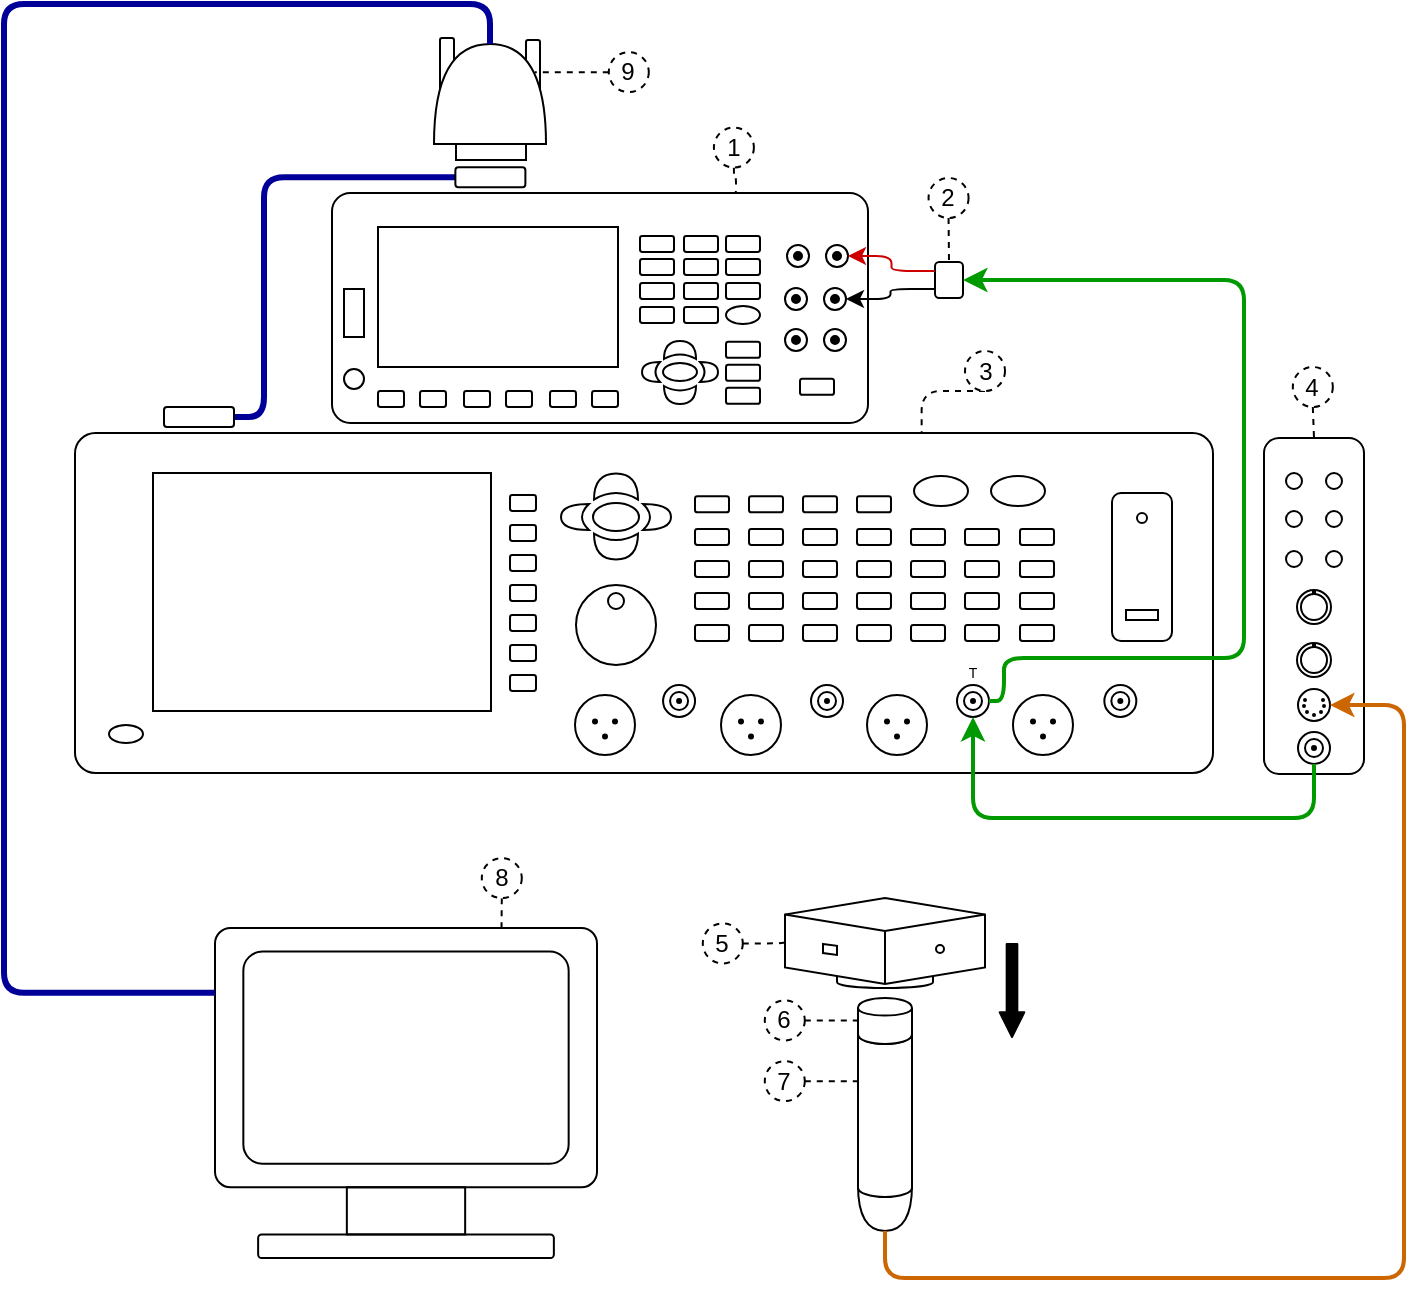 <mxfile version="20.2.4" type="google"><diagram id="WhtvZjYykhCiWWLQNkoY" name="Page-1"><mxGraphModel grid="1" page="1" gridSize="10" guides="1" tooltips="1" connect="1" arrows="1" fold="1" pageScale="1" pageWidth="827" pageHeight="1169" math="0" shadow="0"><root><mxCell id="0"/><mxCell id="1" parent="0"/><mxCell id="psd-u2MdgYAFOh1Lb4Q4-155" value="" style="group" vertex="1" connectable="0" parent="1"><mxGeometry x="1050.0" y="230" width="50" height="169" as="geometry"/></mxCell><mxCell id="psd-u2MdgYAFOh1Lb4Q4-123" value="" style="rounded=1;whiteSpace=wrap;html=1;fillColor=#ffffff;" vertex="1" parent="psd-u2MdgYAFOh1Lb4Q4-155"><mxGeometry width="50" height="168" as="geometry"/></mxCell><mxCell id="psd-u2MdgYAFOh1Lb4Q4-130" value="" style="group" vertex="1" connectable="0" parent="psd-u2MdgYAFOh1Lb4Q4-155"><mxGeometry x="11" y="17.5" width="28" height="47" as="geometry"/></mxCell><mxCell id="psd-u2MdgYAFOh1Lb4Q4-124" value="" style="ellipse;whiteSpace=wrap;html=1;aspect=fixed;fillColor=#ffffff;flipV=0;flipH=1;" vertex="1" parent="psd-u2MdgYAFOh1Lb4Q4-130"><mxGeometry width="8" height="8" as="geometry"/></mxCell><mxCell id="psd-u2MdgYAFOh1Lb4Q4-125" value="" style="ellipse;whiteSpace=wrap;html=1;aspect=fixed;fillColor=#ffffff;" vertex="1" parent="psd-u2MdgYAFOh1Lb4Q4-130"><mxGeometry x="20" width="8" height="8" as="geometry"/></mxCell><mxCell id="psd-u2MdgYAFOh1Lb4Q4-126" value="" style="ellipse;whiteSpace=wrap;html=1;aspect=fixed;fillColor=#ffffff;flipV=0;flipH=1;" vertex="1" parent="psd-u2MdgYAFOh1Lb4Q4-130"><mxGeometry y="19" width="8" height="8" as="geometry"/></mxCell><mxCell id="psd-u2MdgYAFOh1Lb4Q4-127" value="" style="ellipse;whiteSpace=wrap;html=1;aspect=fixed;fillColor=#ffffff;" vertex="1" parent="psd-u2MdgYAFOh1Lb4Q4-130"><mxGeometry x="20" y="19" width="8" height="8" as="geometry"/></mxCell><mxCell id="psd-u2MdgYAFOh1Lb4Q4-128" value="" style="ellipse;whiteSpace=wrap;html=1;aspect=fixed;fillColor=#ffffff;flipV=0;flipH=1;" vertex="1" parent="psd-u2MdgYAFOh1Lb4Q4-130"><mxGeometry y="39" width="8" height="8" as="geometry"/></mxCell><mxCell id="psd-u2MdgYAFOh1Lb4Q4-129" value="" style="ellipse;whiteSpace=wrap;html=1;aspect=fixed;fillColor=#ffffff;" vertex="1" parent="psd-u2MdgYAFOh1Lb4Q4-130"><mxGeometry x="20" y="39" width="8" height="8" as="geometry"/></mxCell><mxCell id="psd-u2MdgYAFOh1Lb4Q4-134" value="" style="group" vertex="1" connectable="0" parent="psd-u2MdgYAFOh1Lb4Q4-155"><mxGeometry x="16.5" y="76.0" width="17" height="17" as="geometry"/></mxCell><mxCell id="psd-u2MdgYAFOh1Lb4Q4-131" value="" style="ellipse;whiteSpace=wrap;html=1;aspect=fixed;fillColor=#ffffff;" vertex="1" parent="psd-u2MdgYAFOh1Lb4Q4-134"><mxGeometry width="17" height="17" as="geometry"/></mxCell><mxCell id="psd-u2MdgYAFOh1Lb4Q4-132" value="" style="ellipse;whiteSpace=wrap;html=1;aspect=fixed;fillColor=#ffffff;" vertex="1" parent="psd-u2MdgYAFOh1Lb4Q4-134"><mxGeometry x="2" y="2.0" width="13" height="13" as="geometry"/></mxCell><mxCell id="psd-u2MdgYAFOh1Lb4Q4-133" style="edgeStyle=orthogonalEdgeStyle;rounded=1;jumpStyle=none;orthogonalLoop=1;jettySize=auto;html=1;exitX=0.5;exitY=0;exitDx=0;exitDy=0;entryX=0.5;entryY=0;entryDx=0;entryDy=0;strokeWidth=2;endArrow=none;endFill=0;" edge="1" parent="psd-u2MdgYAFOh1Lb4Q4-134" source="psd-u2MdgYAFOh1Lb4Q4-132" target="psd-u2MdgYAFOh1Lb4Q4-131"><mxGeometry relative="1" as="geometry"/></mxCell><mxCell id="psd-u2MdgYAFOh1Lb4Q4-135" value="" style="group" vertex="1" connectable="0" parent="psd-u2MdgYAFOh1Lb4Q4-155"><mxGeometry x="16.5" y="102.5" width="17" height="17" as="geometry"/></mxCell><mxCell id="psd-u2MdgYAFOh1Lb4Q4-136" value="" style="ellipse;whiteSpace=wrap;html=1;aspect=fixed;fillColor=#ffffff;" vertex="1" parent="psd-u2MdgYAFOh1Lb4Q4-135"><mxGeometry width="17" height="17" as="geometry"/></mxCell><mxCell id="psd-u2MdgYAFOh1Lb4Q4-137" value="" style="ellipse;whiteSpace=wrap;html=1;aspect=fixed;fillColor=#ffffff;" vertex="1" parent="psd-u2MdgYAFOh1Lb4Q4-135"><mxGeometry x="2" y="2.0" width="13" height="13" as="geometry"/></mxCell><mxCell id="psd-u2MdgYAFOh1Lb4Q4-138" style="edgeStyle=orthogonalEdgeStyle;rounded=1;jumpStyle=none;orthogonalLoop=1;jettySize=auto;html=1;exitX=0.5;exitY=0;exitDx=0;exitDy=0;entryX=0.5;entryY=0;entryDx=0;entryDy=0;strokeWidth=2;endArrow=none;endFill=0;" edge="1" parent="psd-u2MdgYAFOh1Lb4Q4-135" source="psd-u2MdgYAFOh1Lb4Q4-137" target="psd-u2MdgYAFOh1Lb4Q4-136"><mxGeometry relative="1" as="geometry"/></mxCell><mxCell id="psd-u2MdgYAFOh1Lb4Q4-139" value="" style="ellipse;whiteSpace=wrap;html=1;aspect=fixed;fillColor=#ffffff;" vertex="1" parent="psd-u2MdgYAFOh1Lb4Q4-155"><mxGeometry x="17.0" y="125.5" width="16" height="16" as="geometry"/></mxCell><mxCell id="psd-u2MdgYAFOh1Lb4Q4-140" value="" style="group" vertex="1" connectable="0" parent="psd-u2MdgYAFOh1Lb4Q4-155"><mxGeometry x="17.0" y="147" width="16" height="22" as="geometry"/></mxCell><mxCell id="psd-u2MdgYAFOh1Lb4Q4-141" value="" style="ellipse;whiteSpace=wrap;html=1;aspect=fixed;" vertex="1" parent="psd-u2MdgYAFOh1Lb4Q4-140"><mxGeometry width="16" height="16" as="geometry"/></mxCell><mxCell id="psd-u2MdgYAFOh1Lb4Q4-142" value="" style="ellipse;whiteSpace=wrap;html=1;aspect=fixed;" vertex="1" parent="psd-u2MdgYAFOh1Lb4Q4-140"><mxGeometry x="3.5" y="3.5" width="9" height="9" as="geometry"/></mxCell><mxCell id="psd-u2MdgYAFOh1Lb4Q4-143" value="" style="ellipse;whiteSpace=wrap;html=1;aspect=fixed;fillColor=#000000;" vertex="1" parent="psd-u2MdgYAFOh1Lb4Q4-140"><mxGeometry x="7" y="7" width="2" height="2" as="geometry"/></mxCell><mxCell id="psd-u2MdgYAFOh1Lb4Q4-151" value="" style="group" vertex="1" connectable="0" parent="psd-u2MdgYAFOh1Lb4Q4-155"><mxGeometry x="19.5" y="130.5" width="11" height="8.5" as="geometry"/></mxCell><mxCell id="psd-u2MdgYAFOh1Lb4Q4-144" value="" style="ellipse;whiteSpace=wrap;html=1;aspect=fixed;fillColor=#ffffff;" vertex="1" parent="psd-u2MdgYAFOh1Lb4Q4-151"><mxGeometry x="0.5" width="1" height="1" as="geometry"/></mxCell><mxCell id="psd-u2MdgYAFOh1Lb4Q4-145" value="" style="ellipse;whiteSpace=wrap;html=1;aspect=fixed;fillColor=#ffffff;" vertex="1" parent="psd-u2MdgYAFOh1Lb4Q4-151"><mxGeometry y="3" width="1" height="1" as="geometry"/></mxCell><mxCell id="psd-u2MdgYAFOh1Lb4Q4-146" value="" style="ellipse;whiteSpace=wrap;html=1;aspect=fixed;fillColor=#ffffff;" vertex="1" parent="psd-u2MdgYAFOh1Lb4Q4-151"><mxGeometry x="1.5" y="6" width="1" height="1" as="geometry"/></mxCell><mxCell id="psd-u2MdgYAFOh1Lb4Q4-147" value="" style="ellipse;whiteSpace=wrap;html=1;aspect=fixed;fillColor=#ffffff;" vertex="1" parent="psd-u2MdgYAFOh1Lb4Q4-151"><mxGeometry x="5" y="7.5" width="1" height="1" as="geometry"/></mxCell><mxCell id="psd-u2MdgYAFOh1Lb4Q4-148" value="" style="ellipse;whiteSpace=wrap;html=1;aspect=fixed;fillColor=#ffffff;" vertex="1" parent="psd-u2MdgYAFOh1Lb4Q4-151"><mxGeometry x="8.5" y="6" width="1" height="1" as="geometry"/></mxCell><mxCell id="psd-u2MdgYAFOh1Lb4Q4-149" value="" style="ellipse;whiteSpace=wrap;html=1;aspect=fixed;fillColor=#ffffff;" vertex="1" parent="psd-u2MdgYAFOh1Lb4Q4-151"><mxGeometry x="10" y="3" width="1" height="1" as="geometry"/></mxCell><mxCell id="psd-u2MdgYAFOh1Lb4Q4-150" value="" style="ellipse;whiteSpace=wrap;html=1;aspect=fixed;fillColor=#ffffff;" vertex="1" parent="psd-u2MdgYAFOh1Lb4Q4-151"><mxGeometry x="9.5" width="1" height="1" as="geometry"/></mxCell><mxCell id="psd-u2MdgYAFOh1Lb4Q4-152" value="" style="shape=or;whiteSpace=wrap;html=1;fillColor=#ffffff;rotation=90;" vertex="1" parent="1"><mxGeometry x="849.0" y="601.5" width="23" height="27" as="geometry"/></mxCell><mxCell id="psd-u2MdgYAFOh1Lb4Q4-118" value="" style="strokeWidth=1;html=1;shape=mxgraph.flowchart.direct_data;whiteSpace=wrap;fillColor=#ffffff;direction=north;" vertex="1" parent="1"><mxGeometry x="847.0" y="523.5" width="27" height="51" as="geometry"/></mxCell><mxCell id="aaiBccmj93X5-kk4pcG4-139" value="" style="group" vertex="1" connectable="0" parent="1"><mxGeometry x="525.5" y="475" width="191" height="165" as="geometry"/></mxCell><mxCell id="aaiBccmj93X5-kk4pcG4-135" value="" style="rounded=1;whiteSpace=wrap;html=1;fillColor=none;arcSize=6;" vertex="1" parent="aaiBccmj93X5-kk4pcG4-139"><mxGeometry width="191" height="129.643" as="geometry"/></mxCell><mxCell id="aaiBccmj93X5-kk4pcG4-136" value="" style="rounded=0;whiteSpace=wrap;html=1;fillColor=none;" vertex="1" parent="aaiBccmj93X5-kk4pcG4-139"><mxGeometry x="65.926" y="129.643" width="59.148" height="23.571" as="geometry"/></mxCell><mxCell id="aaiBccmj93X5-kk4pcG4-137" value="" style="rounded=1;whiteSpace=wrap;html=1;fillColor=none;arcSize=9;" vertex="1" parent="aaiBccmj93X5-kk4pcG4-139"><mxGeometry x="14.171" y="11.786" width="162.658" height="106.071" as="geometry"/></mxCell><mxCell id="aaiBccmj93X5-kk4pcG4-138" value="" style="rounded=1;whiteSpace=wrap;html=1;fillColor=none;" vertex="1" parent="aaiBccmj93X5-kk4pcG4-139"><mxGeometry x="21.565" y="153.214" width="147.871" height="11.786" as="geometry"/></mxCell><mxCell id="aaiBccmj93X5-kk4pcG4-173" value="" style="group;direction=east;rotation=180;" vertex="1" connectable="0" parent="1"><mxGeometry x="638" y="30" width="50" height="61" as="geometry"/></mxCell><mxCell id="aaiBccmj93X5-kk4pcG4-129" value="" style="group;rotation=180;" vertex="1" connectable="0" parent="aaiBccmj93X5-kk4pcG4-173"><mxGeometry width="50" height="61" as="geometry"/></mxCell><mxCell id="aaiBccmj93X5-kk4pcG4-128" value="" style="rounded=1;whiteSpace=wrap;html=1;fillColor=#FFFFFF;rotation=180;" vertex="1" parent="aaiBccmj93X5-kk4pcG4-129"><mxGeometry width="7" height="27" as="geometry"/></mxCell><mxCell id="aaiBccmj93X5-kk4pcG4-127" value="" style="rounded=1;whiteSpace=wrap;html=1;fillColor=#FFFFFF;rotation=180;" vertex="1" parent="aaiBccmj93X5-kk4pcG4-129"><mxGeometry x="43" y="1" width="7" height="27" as="geometry"/></mxCell><mxCell id="aaiBccmj93X5-kk4pcG4-125" value="" style="shape=or;whiteSpace=wrap;html=1;fillColor=#FFFFFF;rotation=270;" vertex="1" parent="aaiBccmj93X5-kk4pcG4-129"><mxGeometry width="50" height="56" as="geometry"/></mxCell><mxCell id="aaiBccmj93X5-kk4pcG4-126" value="" style="rounded=0;whiteSpace=wrap;html=1;fillColor=#FFFFFF;rotation=180;" vertex="1" parent="aaiBccmj93X5-kk4pcG4-129"><mxGeometry x="8" y="53" width="35" height="8" as="geometry"/></mxCell><mxCell id="aaiBccmj93X5-kk4pcG4-175" style="edgeStyle=orthogonalEdgeStyle;orthogonalLoop=1;jettySize=auto;html=1;exitX=0;exitY=0.25;exitDx=0;exitDy=0;entryX=1;entryY=0.5;entryDx=0;entryDy=0;entryPerimeter=0;endArrow=none;endFill=0;rounded=1;strokeWidth=3;strokeColor=#000099;" edge="1" parent="1" source="aaiBccmj93X5-kk4pcG4-135" target="aaiBccmj93X5-kk4pcG4-125"><mxGeometry relative="1" as="geometry"><Array as="points"><mxPoint x="420" y="507"/><mxPoint x="420" y="13"/><mxPoint x="663" y="13"/></Array></mxGeometry></mxCell><mxCell id="aaiBccmj93X5-kk4pcG4-193" style="edgeStyle=orthogonalEdgeStyle;rounded=1;orthogonalLoop=1;jettySize=auto;html=1;exitX=0.5;exitY=1;exitDx=0;exitDy=0;entryX=0.744;entryY=0.009;entryDx=0;entryDy=0;entryPerimeter=0;startArrow=none;startFill=0;endArrow=none;endFill=0;strokeWidth=1;dashed=1;" edge="1" parent="1" source="aaiBccmj93X5-kk4pcG4-192" target="psd-u2MdgYAFOh1Lb4Q4-2"><mxGeometry relative="1" as="geometry"><mxPoint x="991" y="197" as="targetPoint"/></mxGeometry></mxCell><mxCell id="aaiBccmj93X5-kk4pcG4-192" value="3" style="ellipse;whiteSpace=wrap;html=1;strokeWidth=1;fillColor=#ffffff;dashed=1;aspect=fixed;fontFamily=Helvetica;" vertex="1" parent="1"><mxGeometry x="900.5" y="186.5" width="20" height="20" as="geometry"/></mxCell><mxCell id="aaiBccmj93X5-kk4pcG4-195" style="edgeStyle=orthogonalEdgeStyle;rounded=1;orthogonalLoop=1;jettySize=auto;html=1;exitX=0.5;exitY=1;exitDx=0;exitDy=0;entryX=0.5;entryY=0;entryDx=0;entryDy=0;dashed=1;startArrow=none;startFill=0;endArrow=none;endFill=0;strokeWidth=1;" edge="1" parent="1" source="aaiBccmj93X5-kk4pcG4-194" target="psd-u2MdgYAFOh1Lb4Q4-123"><mxGeometry relative="1" as="geometry"><mxPoint x="1101.914" y="202.5" as="targetPoint"/></mxGeometry></mxCell><mxCell id="aaiBccmj93X5-kk4pcG4-194" value="4" style="ellipse;whiteSpace=wrap;html=1;strokeWidth=1;fillColor=#ffffff;dashed=1;aspect=fixed;" vertex="1" parent="1"><mxGeometry x="1064.414" y="194.5" width="20" height="20" as="geometry"/></mxCell><mxCell id="aaiBccmj93X5-kk4pcG4-210" style="edgeStyle=orthogonalEdgeStyle;rounded=1;orthogonalLoop=1;jettySize=auto;html=1;exitX=0.5;exitY=1;exitDx=0;exitDy=0;entryX=0.75;entryY=0;entryDx=0;entryDy=0;dashed=1;startArrow=none;startFill=0;endArrow=none;endFill=0;strokeWidth=1;fontFamily=Helvetica;" edge="1" parent="1" source="aaiBccmj93X5-kk4pcG4-209" target="aaiBccmj93X5-kk4pcG4-135"><mxGeometry relative="1" as="geometry"/></mxCell><mxCell id="aaiBccmj93X5-kk4pcG4-209" value="8" style="ellipse;whiteSpace=wrap;html=1;strokeWidth=1;fillColor=#ffffff;dashed=1;aspect=fixed;fontFamily=Helvetica;" vertex="1" parent="1"><mxGeometry x="658.9" y="440.07" width="20" height="20" as="geometry"/></mxCell><mxCell id="aaiBccmj93X5-kk4pcG4-212" style="edgeStyle=orthogonalEdgeStyle;rounded=1;orthogonalLoop=1;jettySize=auto;html=1;exitX=0;exitY=0.5;exitDx=0;exitDy=0;entryX=0.7;entryY=0.9;entryDx=0;entryDy=0;entryPerimeter=0;dashed=1;startArrow=none;startFill=0;endArrow=none;endFill=0;strokeWidth=1;fontFamily=Helvetica;" edge="1" parent="1" source="aaiBccmj93X5-kk4pcG4-211" target="aaiBccmj93X5-kk4pcG4-125"><mxGeometry relative="1" as="geometry"/></mxCell><mxCell id="aaiBccmj93X5-kk4pcG4-211" value="9" style="ellipse;whiteSpace=wrap;html=1;strokeWidth=1;fillColor=#ffffff;dashed=1;aspect=fixed;fontFamily=Helvetica;" vertex="1" parent="1"><mxGeometry x="722.4" y="37.07" width="20" height="20" as="geometry"/></mxCell><mxCell id="sr1NoPUjwQxSZaN66r6l-90" style="edgeStyle=orthogonalEdgeStyle;rounded=1;jumpStyle=none;orthogonalLoop=1;jettySize=auto;html=1;exitX=1;exitY=0.5;exitDx=0;exitDy=0;entryX=0;entryY=0.5;entryDx=0;entryDy=0;strokeWidth=3;endArrow=none;endFill=0;strokeColor=#000099;" edge="1" parent="1" source="sr1NoPUjwQxSZaN66r6l-88" target="sr1NoPUjwQxSZaN66r6l-89"><mxGeometry relative="1" as="geometry"><mxPoint x="260" y="221.944" as="targetPoint"/><Array as="points"><mxPoint x="550" y="220"/><mxPoint x="550" y="100"/></Array></mxGeometry></mxCell><mxCell id="sr1NoPUjwQxSZaN66r6l-88" value="" style="rounded=1;whiteSpace=wrap;html=1;" vertex="1" parent="1"><mxGeometry x="500" y="214.5" width="35" height="10" as="geometry"/></mxCell><mxCell id="sr1NoPUjwQxSZaN66r6l-89" value="" style="rounded=1;whiteSpace=wrap;html=1;" vertex="1" parent="1"><mxGeometry x="645.69" y="94.643" width="35" height="10" as="geometry"/></mxCell><mxCell id="sr1NoPUjwQxSZaN66r6l-91" value="" style="group" vertex="1" connectable="0" parent="1"><mxGeometry x="584" y="107.5" width="268" height="115" as="geometry"/></mxCell><mxCell id="sr1NoPUjwQxSZaN66r6l-2" value="" style="rounded=1;whiteSpace=wrap;html=1;fillColor=#FFFFFF;arcSize=8;" vertex="1" parent="sr1NoPUjwQxSZaN66r6l-91"><mxGeometry width="268" height="115" as="geometry"/></mxCell><mxCell id="sr1NoPUjwQxSZaN66r6l-3" value="" style="rounded=0;whiteSpace=wrap;html=1;" vertex="1" parent="sr1NoPUjwQxSZaN66r6l-91"><mxGeometry x="23" y="17" width="120" height="70" as="geometry"/></mxCell><mxCell id="sr1NoPUjwQxSZaN66r6l-5" value="" style="rounded=1;whiteSpace=wrap;html=1;" vertex="1" parent="sr1NoPUjwQxSZaN66r6l-91"><mxGeometry x="154" y="21.5" width="17" height="8" as="geometry"/></mxCell><mxCell id="sr1NoPUjwQxSZaN66r6l-6" value="" style="rounded=1;whiteSpace=wrap;html=1;" vertex="1" parent="sr1NoPUjwQxSZaN66r6l-91"><mxGeometry x="176" y="21.5" width="17" height="8" as="geometry"/></mxCell><mxCell id="sr1NoPUjwQxSZaN66r6l-7" value="" style="rounded=1;whiteSpace=wrap;html=1;" vertex="1" parent="sr1NoPUjwQxSZaN66r6l-91"><mxGeometry x="23" y="99" width="13" height="8" as="geometry"/></mxCell><mxCell id="sr1NoPUjwQxSZaN66r6l-8" value="" style="rounded=1;whiteSpace=wrap;html=1;" vertex="1" parent="sr1NoPUjwQxSZaN66r6l-91"><mxGeometry x="44" y="99" width="13" height="8" as="geometry"/></mxCell><mxCell id="sr1NoPUjwQxSZaN66r6l-9" value="" style="rounded=1;whiteSpace=wrap;html=1;" vertex="1" parent="sr1NoPUjwQxSZaN66r6l-91"><mxGeometry x="66" y="99" width="13" height="8" as="geometry"/></mxCell><mxCell id="sr1NoPUjwQxSZaN66r6l-10" value="" style="rounded=1;whiteSpace=wrap;html=1;" vertex="1" parent="sr1NoPUjwQxSZaN66r6l-91"><mxGeometry x="87" y="99" width="13" height="8" as="geometry"/></mxCell><mxCell id="sr1NoPUjwQxSZaN66r6l-11" value="" style="rounded=1;whiteSpace=wrap;html=1;" vertex="1" parent="sr1NoPUjwQxSZaN66r6l-91"><mxGeometry x="109" y="99" width="13" height="8" as="geometry"/></mxCell><mxCell id="sr1NoPUjwQxSZaN66r6l-12" value="" style="rounded=1;whiteSpace=wrap;html=1;" vertex="1" parent="sr1NoPUjwQxSZaN66r6l-91"><mxGeometry x="130" y="99" width="13" height="8" as="geometry"/></mxCell><mxCell id="sr1NoPUjwQxSZaN66r6l-13" value="" style="rounded=0;whiteSpace=wrap;html=1;" vertex="1" parent="sr1NoPUjwQxSZaN66r6l-91"><mxGeometry x="6" y="48" width="10" height="24" as="geometry"/></mxCell><mxCell id="sr1NoPUjwQxSZaN66r6l-14" value="" style="ellipse;whiteSpace=wrap;html=1;aspect=fixed;" vertex="1" parent="sr1NoPUjwQxSZaN66r6l-91"><mxGeometry x="6" y="88" width="10" height="10" as="geometry"/></mxCell><mxCell id="sr1NoPUjwQxSZaN66r6l-15" value="" style="rounded=1;whiteSpace=wrap;html=1;" vertex="1" parent="sr1NoPUjwQxSZaN66r6l-91"><mxGeometry x="154" y="33.0" width="17" height="8" as="geometry"/></mxCell><mxCell id="sr1NoPUjwQxSZaN66r6l-16" value="" style="rounded=1;whiteSpace=wrap;html=1;" vertex="1" parent="sr1NoPUjwQxSZaN66r6l-91"><mxGeometry x="176" y="33.0" width="17" height="8" as="geometry"/></mxCell><mxCell id="sr1NoPUjwQxSZaN66r6l-17" value="" style="rounded=1;whiteSpace=wrap;html=1;" vertex="1" parent="sr1NoPUjwQxSZaN66r6l-91"><mxGeometry x="197.0" y="33.0" width="17" height="8" as="geometry"/></mxCell><mxCell id="sr1NoPUjwQxSZaN66r6l-18" value="" style="ellipse;whiteSpace=wrap;html=1;" vertex="1" parent="sr1NoPUjwQxSZaN66r6l-91"><mxGeometry x="197.0" y="56.5" width="17" height="9" as="geometry"/></mxCell><mxCell id="sr1NoPUjwQxSZaN66r6l-19" value="" style="rounded=1;whiteSpace=wrap;html=1;" vertex="1" parent="sr1NoPUjwQxSZaN66r6l-91"><mxGeometry x="197.0" y="21.5" width="17" height="8" as="geometry"/></mxCell><mxCell id="sr1NoPUjwQxSZaN66r6l-46" value="" style="rounded=1;whiteSpace=wrap;html=1;flipV=0;" vertex="1" parent="sr1NoPUjwQxSZaN66r6l-91"><mxGeometry x="197.0" y="74.4" width="17" height="8" as="geometry"/></mxCell><mxCell id="sr1NoPUjwQxSZaN66r6l-47" value="" style="rounded=1;whiteSpace=wrap;html=1;flipV=0;" vertex="1" parent="sr1NoPUjwQxSZaN66r6l-91"><mxGeometry x="197.0" y="85.9" width="17" height="8" as="geometry"/></mxCell><mxCell id="sr1NoPUjwQxSZaN66r6l-50" value="" style="rounded=1;whiteSpace=wrap;html=1;" vertex="1" parent="sr1NoPUjwQxSZaN66r6l-91"><mxGeometry x="154" y="45.0" width="17" height="8" as="geometry"/></mxCell><mxCell id="sr1NoPUjwQxSZaN66r6l-51" value="" style="rounded=1;whiteSpace=wrap;html=1;" vertex="1" parent="sr1NoPUjwQxSZaN66r6l-91"><mxGeometry x="176" y="45.0" width="17" height="8" as="geometry"/></mxCell><mxCell id="sr1NoPUjwQxSZaN66r6l-52" value="" style="rounded=1;whiteSpace=wrap;html=1;" vertex="1" parent="sr1NoPUjwQxSZaN66r6l-91"><mxGeometry x="197.0" y="45" width="17" height="8" as="geometry"/></mxCell><mxCell id="sr1NoPUjwQxSZaN66r6l-53" value="" style="rounded=1;whiteSpace=wrap;html=1;" vertex="1" parent="sr1NoPUjwQxSZaN66r6l-91"><mxGeometry x="154" y="57" width="17" height="8" as="geometry"/></mxCell><mxCell id="sr1NoPUjwQxSZaN66r6l-54" value="" style="rounded=1;whiteSpace=wrap;html=1;" vertex="1" parent="sr1NoPUjwQxSZaN66r6l-91"><mxGeometry x="176" y="57" width="17" height="8" as="geometry"/></mxCell><mxCell id="sr1NoPUjwQxSZaN66r6l-58" value="" style="group" vertex="1" connectable="0" parent="sr1NoPUjwQxSZaN66r6l-91"><mxGeometry x="227.5" y="26.0" width="11" height="11" as="geometry"/></mxCell><mxCell id="sr1NoPUjwQxSZaN66r6l-43" value="" style="ellipse;whiteSpace=wrap;html=1;aspect=fixed;" vertex="1" parent="sr1NoPUjwQxSZaN66r6l-58"><mxGeometry width="11" height="11" as="geometry"/></mxCell><mxCell id="sr1NoPUjwQxSZaN66r6l-44" value="" style="ellipse;whiteSpace=wrap;html=1;aspect=fixed;fillColor=#000000;" vertex="1" parent="sr1NoPUjwQxSZaN66r6l-58"><mxGeometry x="3.5" y="3.5" width="4" height="4" as="geometry"/></mxCell><mxCell id="sr1NoPUjwQxSZaN66r6l-59" value="" style="group" vertex="1" connectable="0" parent="sr1NoPUjwQxSZaN66r6l-91"><mxGeometry x="247" y="26.0" width="11" height="11" as="geometry"/></mxCell><mxCell id="sr1NoPUjwQxSZaN66r6l-60" value="" style="ellipse;whiteSpace=wrap;html=1;aspect=fixed;" vertex="1" parent="sr1NoPUjwQxSZaN66r6l-59"><mxGeometry width="11" height="11" as="geometry"/></mxCell><mxCell id="sr1NoPUjwQxSZaN66r6l-61" value="" style="ellipse;whiteSpace=wrap;html=1;aspect=fixed;fillColor=#000000;" vertex="1" parent="sr1NoPUjwQxSZaN66r6l-59"><mxGeometry x="3.5" y="3.5" width="4" height="4" as="geometry"/></mxCell><mxCell id="sr1NoPUjwQxSZaN66r6l-62" value="" style="group" vertex="1" connectable="0" parent="sr1NoPUjwQxSZaN66r6l-91"><mxGeometry x="226.5" y="47.5" width="11" height="11" as="geometry"/></mxCell><mxCell id="sr1NoPUjwQxSZaN66r6l-63" value="" style="ellipse;whiteSpace=wrap;html=1;aspect=fixed;" vertex="1" parent="sr1NoPUjwQxSZaN66r6l-62"><mxGeometry width="11" height="11" as="geometry"/></mxCell><mxCell id="sr1NoPUjwQxSZaN66r6l-64" value="" style="ellipse;whiteSpace=wrap;html=1;aspect=fixed;fillColor=#000000;" vertex="1" parent="sr1NoPUjwQxSZaN66r6l-62"><mxGeometry x="3.5" y="3.5" width="4" height="4" as="geometry"/></mxCell><mxCell id="sr1NoPUjwQxSZaN66r6l-65" value="" style="group" vertex="1" connectable="0" parent="sr1NoPUjwQxSZaN66r6l-91"><mxGeometry x="246" y="47.5" width="11" height="11" as="geometry"/></mxCell><mxCell id="sr1NoPUjwQxSZaN66r6l-66" value="" style="ellipse;whiteSpace=wrap;html=1;aspect=fixed;" vertex="1" parent="sr1NoPUjwQxSZaN66r6l-65"><mxGeometry width="11" height="11" as="geometry"/></mxCell><mxCell id="sr1NoPUjwQxSZaN66r6l-67" value="" style="ellipse;whiteSpace=wrap;html=1;aspect=fixed;fillColor=#000000;" vertex="1" parent="sr1NoPUjwQxSZaN66r6l-65"><mxGeometry x="3.5" y="3.5" width="4" height="4" as="geometry"/></mxCell><mxCell id="sr1NoPUjwQxSZaN66r6l-68" value="" style="rounded=1;whiteSpace=wrap;html=1;flipV=0;" vertex="1" parent="sr1NoPUjwQxSZaN66r6l-91"><mxGeometry x="197.0" y="97.4" width="17" height="8" as="geometry"/></mxCell><mxCell id="sr1NoPUjwQxSZaN66r6l-69" value="" style="group" vertex="1" connectable="0" parent="sr1NoPUjwQxSZaN66r6l-91"><mxGeometry x="226.5" y="68.0" width="11" height="11" as="geometry"/></mxCell><mxCell id="sr1NoPUjwQxSZaN66r6l-70" value="" style="ellipse;whiteSpace=wrap;html=1;aspect=fixed;" vertex="1" parent="sr1NoPUjwQxSZaN66r6l-69"><mxGeometry width="11" height="11" as="geometry"/></mxCell><mxCell id="sr1NoPUjwQxSZaN66r6l-71" value="" style="ellipse;whiteSpace=wrap;html=1;aspect=fixed;fillColor=#000000;" vertex="1" parent="sr1NoPUjwQxSZaN66r6l-69"><mxGeometry x="3.5" y="3.5" width="4" height="4" as="geometry"/></mxCell><mxCell id="sr1NoPUjwQxSZaN66r6l-72" value="" style="group" vertex="1" connectable="0" parent="sr1NoPUjwQxSZaN66r6l-91"><mxGeometry x="246" y="68.0" width="11" height="11" as="geometry"/></mxCell><mxCell id="sr1NoPUjwQxSZaN66r6l-73" value="" style="ellipse;whiteSpace=wrap;html=1;aspect=fixed;" vertex="1" parent="sr1NoPUjwQxSZaN66r6l-72"><mxGeometry width="11" height="11" as="geometry"/></mxCell><mxCell id="sr1NoPUjwQxSZaN66r6l-74" value="" style="ellipse;whiteSpace=wrap;html=1;aspect=fixed;fillColor=#000000;" vertex="1" parent="sr1NoPUjwQxSZaN66r6l-72"><mxGeometry x="3.5" y="3.5" width="4" height="4" as="geometry"/></mxCell><mxCell id="sr1NoPUjwQxSZaN66r6l-76" value="" style="rounded=1;whiteSpace=wrap;html=1;" vertex="1" parent="sr1NoPUjwQxSZaN66r6l-91"><mxGeometry x="234" y="92.9" width="17" height="8" as="geometry"/></mxCell><mxCell id="sr1NoPUjwQxSZaN66r6l-77" value="" style="ellipse;whiteSpace=wrap;html=1;" vertex="1" parent="sr1NoPUjwQxSZaN66r6l-91"><mxGeometry x="165.5" y="85.0" width="17" height="9" as="geometry"/></mxCell><mxCell id="sr1NoPUjwQxSZaN66r6l-84" value="" style="shape=xor;whiteSpace=wrap;html=1;rotation=-90;" vertex="1" parent="sr1NoPUjwQxSZaN66r6l-91"><mxGeometry x="169.5" y="70.5" width="9" height="16" as="geometry"/></mxCell><mxCell id="sr1NoPUjwQxSZaN66r6l-85" value="" style="shape=xor;whiteSpace=wrap;html=1;rotation=0;" vertex="1" parent="sr1NoPUjwQxSZaN66r6l-91"><mxGeometry x="184" y="84.5" width="9" height="10" as="geometry"/></mxCell><mxCell id="sr1NoPUjwQxSZaN66r6l-86" value="" style="shape=xor;whiteSpace=wrap;html=1;rotation=0;flipV=1;flipH=1;" vertex="1" parent="sr1NoPUjwQxSZaN66r6l-91"><mxGeometry x="155" y="84.5" width="9" height="10" as="geometry"/></mxCell><mxCell id="sr1NoPUjwQxSZaN66r6l-87" value="" style="shape=xor;whiteSpace=wrap;html=1;rotation=-90;flipV=1;flipH=1;" vertex="1" parent="sr1NoPUjwQxSZaN66r6l-91"><mxGeometry x="169.5" y="93.0" width="9" height="16" as="geometry"/></mxCell><mxCell id="tgnNEOalixTwvCLPE2nj-32" style="edgeStyle=orthogonalEdgeStyle;rounded=1;orthogonalLoop=1;jettySize=auto;html=1;exitX=0.5;exitY=1;exitDx=0;exitDy=0;entryX=0.75;entryY=0;entryDx=0;entryDy=0;dashed=1;startArrow=none;startFill=0;endArrow=none;endFill=0;strokeWidth=1;fontFamily=Helvetica;" edge="1" parent="1" source="tgnNEOalixTwvCLPE2nj-33" target="sr1NoPUjwQxSZaN66r6l-2"><mxGeometry relative="1" as="geometry"><Array as="points"><mxPoint x="786" y="100"/></Array><mxPoint x="807.5" y="90" as="targetPoint"/></mxGeometry></mxCell><mxCell id="tgnNEOalixTwvCLPE2nj-33" value="1" style="ellipse;whiteSpace=wrap;html=1;strokeWidth=1;fillColor=#ffffff;dashed=1;aspect=fixed;fontFamily=Helvetica;" vertex="1" parent="1"><mxGeometry x="774.952" y="74.759" width="20" height="20" as="geometry"/></mxCell><mxCell id="psd-u2MdgYAFOh1Lb4Q4-1" value="" style="group;strokeWidth=5;strokeColor=none;" vertex="1" connectable="0" parent="1"><mxGeometry x="455.5" y="227.5" width="569" height="170" as="geometry"/></mxCell><mxCell id="psd-u2MdgYAFOh1Lb4Q4-2" value="" style="rounded=1;whiteSpace=wrap;html=1;fillColor=#FFFFFF;arcSize=6;" vertex="1" parent="psd-u2MdgYAFOh1Lb4Q4-1"><mxGeometry width="569" height="170" as="geometry"/></mxCell><mxCell id="psd-u2MdgYAFOh1Lb4Q4-3" value="" style="rounded=0;whiteSpace=wrap;html=1;" vertex="1" parent="psd-u2MdgYAFOh1Lb4Q4-1"><mxGeometry x="39" y="20" width="169" height="119" as="geometry"/></mxCell><mxCell id="psd-u2MdgYAFOh1Lb4Q4-4" value="" style="ellipse;whiteSpace=wrap;html=1;" vertex="1" parent="psd-u2MdgYAFOh1Lb4Q4-1"><mxGeometry x="17.0" y="146" width="17" height="9" as="geometry"/></mxCell><mxCell id="psd-u2MdgYAFOh1Lb4Q4-5" value="" style="rounded=1;whiteSpace=wrap;html=1;" vertex="1" parent="psd-u2MdgYAFOh1Lb4Q4-1"><mxGeometry x="217.5" y="31" width="13" height="8" as="geometry"/></mxCell><mxCell id="psd-u2MdgYAFOh1Lb4Q4-6" value="" style="rounded=1;whiteSpace=wrap;html=1;" vertex="1" parent="psd-u2MdgYAFOh1Lb4Q4-1"><mxGeometry x="217.5" y="46" width="13" height="8" as="geometry"/></mxCell><mxCell id="psd-u2MdgYAFOh1Lb4Q4-7" value="" style="rounded=1;whiteSpace=wrap;html=1;" vertex="1" parent="psd-u2MdgYAFOh1Lb4Q4-1"><mxGeometry x="217.5" y="61" width="13" height="8" as="geometry"/></mxCell><mxCell id="psd-u2MdgYAFOh1Lb4Q4-8" value="" style="rounded=1;whiteSpace=wrap;html=1;" vertex="1" parent="psd-u2MdgYAFOh1Lb4Q4-1"><mxGeometry x="217.5" y="76" width="13" height="8" as="geometry"/></mxCell><mxCell id="psd-u2MdgYAFOh1Lb4Q4-9" value="" style="rounded=1;whiteSpace=wrap;html=1;" vertex="1" parent="psd-u2MdgYAFOh1Lb4Q4-1"><mxGeometry x="217.5" y="91" width="13" height="8" as="geometry"/></mxCell><mxCell id="psd-u2MdgYAFOh1Lb4Q4-10" value="" style="rounded=1;whiteSpace=wrap;html=1;" vertex="1" parent="psd-u2MdgYAFOh1Lb4Q4-1"><mxGeometry x="217.5" y="106" width="13" height="8" as="geometry"/></mxCell><mxCell id="psd-u2MdgYAFOh1Lb4Q4-11" value="" style="rounded=1;whiteSpace=wrap;html=1;" vertex="1" parent="psd-u2MdgYAFOh1Lb4Q4-1"><mxGeometry x="217.5" y="121" width="13" height="8" as="geometry"/></mxCell><mxCell id="psd-u2MdgYAFOh1Lb4Q4-12" value="" style="group" vertex="1" connectable="0" parent="psd-u2MdgYAFOh1Lb4Q4-1"><mxGeometry x="250" y="131" width="30" height="30" as="geometry"/></mxCell><mxCell id="psd-u2MdgYAFOh1Lb4Q4-13" value="" style="ellipse;whiteSpace=wrap;html=1;aspect=fixed;" vertex="1" parent="psd-u2MdgYAFOh1Lb4Q4-12"><mxGeometry width="30" height="30" as="geometry"/></mxCell><mxCell id="psd-u2MdgYAFOh1Lb4Q4-14" value="" style="group" vertex="1" connectable="0" parent="psd-u2MdgYAFOh1Lb4Q4-12"><mxGeometry x="9" y="12.25" width="12" height="9.5" as="geometry"/></mxCell><mxCell id="psd-u2MdgYAFOh1Lb4Q4-15" value="" style="ellipse;whiteSpace=wrap;html=1;aspect=fixed;fillColor=#000000;" vertex="1" parent="psd-u2MdgYAFOh1Lb4Q4-14"><mxGeometry width="2" height="2" as="geometry"/></mxCell><mxCell id="psd-u2MdgYAFOh1Lb4Q4-16" value="" style="ellipse;whiteSpace=wrap;html=1;aspect=fixed;fillColor=#000000;" vertex="1" parent="psd-u2MdgYAFOh1Lb4Q4-14"><mxGeometry x="10" width="2" height="2" as="geometry"/></mxCell><mxCell id="psd-u2MdgYAFOh1Lb4Q4-17" value="" style="ellipse;whiteSpace=wrap;html=1;aspect=fixed;fillColor=#000000;" vertex="1" parent="psd-u2MdgYAFOh1Lb4Q4-14"><mxGeometry x="5" y="7.5" width="2" height="2" as="geometry"/></mxCell><mxCell id="psd-u2MdgYAFOh1Lb4Q4-18" value="" style="group" vertex="1" connectable="0" parent="psd-u2MdgYAFOh1Lb4Q4-1"><mxGeometry x="323" y="131" width="30" height="30" as="geometry"/></mxCell><mxCell id="psd-u2MdgYAFOh1Lb4Q4-19" value="" style="ellipse;whiteSpace=wrap;html=1;aspect=fixed;" vertex="1" parent="psd-u2MdgYAFOh1Lb4Q4-18"><mxGeometry width="30" height="30" as="geometry"/></mxCell><mxCell id="psd-u2MdgYAFOh1Lb4Q4-20" value="" style="group" vertex="1" connectable="0" parent="psd-u2MdgYAFOh1Lb4Q4-18"><mxGeometry x="9" y="12.25" width="12" height="9.5" as="geometry"/></mxCell><mxCell id="psd-u2MdgYAFOh1Lb4Q4-21" value="" style="ellipse;whiteSpace=wrap;html=1;aspect=fixed;fillColor=#000000;" vertex="1" parent="psd-u2MdgYAFOh1Lb4Q4-20"><mxGeometry width="2" height="2" as="geometry"/></mxCell><mxCell id="psd-u2MdgYAFOh1Lb4Q4-22" value="" style="ellipse;whiteSpace=wrap;html=1;aspect=fixed;fillColor=#000000;" vertex="1" parent="psd-u2MdgYAFOh1Lb4Q4-20"><mxGeometry x="10" width="2" height="2" as="geometry"/></mxCell><mxCell id="psd-u2MdgYAFOh1Lb4Q4-23" value="" style="ellipse;whiteSpace=wrap;html=1;aspect=fixed;fillColor=#000000;" vertex="1" parent="psd-u2MdgYAFOh1Lb4Q4-20"><mxGeometry x="5" y="7.5" width="2" height="2" as="geometry"/></mxCell><mxCell id="psd-u2MdgYAFOh1Lb4Q4-24" value="" style="group" vertex="1" connectable="0" parent="psd-u2MdgYAFOh1Lb4Q4-1"><mxGeometry x="396" y="131" width="30" height="30" as="geometry"/></mxCell><mxCell id="psd-u2MdgYAFOh1Lb4Q4-25" value="" style="ellipse;whiteSpace=wrap;html=1;aspect=fixed;" vertex="1" parent="psd-u2MdgYAFOh1Lb4Q4-24"><mxGeometry width="30" height="30" as="geometry"/></mxCell><mxCell id="psd-u2MdgYAFOh1Lb4Q4-26" value="" style="group" vertex="1" connectable="0" parent="psd-u2MdgYAFOh1Lb4Q4-24"><mxGeometry x="9" y="12.25" width="12" height="9.5" as="geometry"/></mxCell><mxCell id="psd-u2MdgYAFOh1Lb4Q4-27" value="" style="ellipse;whiteSpace=wrap;html=1;aspect=fixed;fillColor=#000000;" vertex="1" parent="psd-u2MdgYAFOh1Lb4Q4-26"><mxGeometry width="2" height="2" as="geometry"/></mxCell><mxCell id="psd-u2MdgYAFOh1Lb4Q4-28" value="" style="ellipse;whiteSpace=wrap;html=1;aspect=fixed;fillColor=#000000;" vertex="1" parent="psd-u2MdgYAFOh1Lb4Q4-26"><mxGeometry x="10" width="2" height="2" as="geometry"/></mxCell><mxCell id="psd-u2MdgYAFOh1Lb4Q4-29" value="" style="ellipse;whiteSpace=wrap;html=1;aspect=fixed;fillColor=#000000;" vertex="1" parent="psd-u2MdgYAFOh1Lb4Q4-26"><mxGeometry x="5" y="7.5" width="2" height="2" as="geometry"/></mxCell><mxCell id="psd-u2MdgYAFOh1Lb4Q4-30" value="" style="group" vertex="1" connectable="0" parent="psd-u2MdgYAFOh1Lb4Q4-1"><mxGeometry x="469" y="131" width="30" height="30" as="geometry"/></mxCell><mxCell id="psd-u2MdgYAFOh1Lb4Q4-31" value="" style="ellipse;whiteSpace=wrap;html=1;aspect=fixed;" vertex="1" parent="psd-u2MdgYAFOh1Lb4Q4-30"><mxGeometry width="30" height="30" as="geometry"/></mxCell><mxCell id="psd-u2MdgYAFOh1Lb4Q4-32" value="" style="group" vertex="1" connectable="0" parent="psd-u2MdgYAFOh1Lb4Q4-30"><mxGeometry x="9" y="12.25" width="12" height="9.5" as="geometry"/></mxCell><mxCell id="psd-u2MdgYAFOh1Lb4Q4-33" value="" style="ellipse;whiteSpace=wrap;html=1;aspect=fixed;fillColor=#000000;" vertex="1" parent="psd-u2MdgYAFOh1Lb4Q4-32"><mxGeometry width="2" height="2" as="geometry"/></mxCell><mxCell id="psd-u2MdgYAFOh1Lb4Q4-34" value="" style="ellipse;whiteSpace=wrap;html=1;aspect=fixed;fillColor=#000000;" vertex="1" parent="psd-u2MdgYAFOh1Lb4Q4-32"><mxGeometry x="10" width="2" height="2" as="geometry"/></mxCell><mxCell id="psd-u2MdgYAFOh1Lb4Q4-35" value="" style="ellipse;whiteSpace=wrap;html=1;aspect=fixed;fillColor=#000000;" vertex="1" parent="psd-u2MdgYAFOh1Lb4Q4-32"><mxGeometry x="5" y="7.5" width="2" height="2" as="geometry"/></mxCell><mxCell id="psd-u2MdgYAFOh1Lb4Q4-36" value="" style="group" vertex="1" connectable="0" parent="psd-u2MdgYAFOh1Lb4Q4-1"><mxGeometry x="294.035" y="126" width="16" height="16" as="geometry"/></mxCell><mxCell id="psd-u2MdgYAFOh1Lb4Q4-37" value="" style="ellipse;whiteSpace=wrap;html=1;aspect=fixed;" vertex="1" parent="psd-u2MdgYAFOh1Lb4Q4-36"><mxGeometry width="16" height="16" as="geometry"/></mxCell><mxCell id="psd-u2MdgYAFOh1Lb4Q4-38" value="" style="ellipse;whiteSpace=wrap;html=1;aspect=fixed;" vertex="1" parent="psd-u2MdgYAFOh1Lb4Q4-36"><mxGeometry x="3.5" y="3.5" width="9" height="9" as="geometry"/></mxCell><mxCell id="psd-u2MdgYAFOh1Lb4Q4-39" value="" style="ellipse;whiteSpace=wrap;html=1;aspect=fixed;fillColor=#000000;" vertex="1" parent="psd-u2MdgYAFOh1Lb4Q4-36"><mxGeometry x="7" y="7" width="2" height="2" as="geometry"/></mxCell><mxCell id="psd-u2MdgYAFOh1Lb4Q4-40" value="" style="group" vertex="1" connectable="0" parent="psd-u2MdgYAFOh1Lb4Q4-1"><mxGeometry x="368" y="126" width="16" height="16" as="geometry"/></mxCell><mxCell id="psd-u2MdgYAFOh1Lb4Q4-41" value="" style="ellipse;whiteSpace=wrap;html=1;aspect=fixed;" vertex="1" parent="psd-u2MdgYAFOh1Lb4Q4-40"><mxGeometry width="16" height="16" as="geometry"/></mxCell><mxCell id="psd-u2MdgYAFOh1Lb4Q4-42" value="" style="ellipse;whiteSpace=wrap;html=1;aspect=fixed;" vertex="1" parent="psd-u2MdgYAFOh1Lb4Q4-40"><mxGeometry x="3.5" y="3.5" width="9" height="9" as="geometry"/></mxCell><mxCell id="psd-u2MdgYAFOh1Lb4Q4-43" value="" style="ellipse;whiteSpace=wrap;html=1;aspect=fixed;fillColor=#000000;" vertex="1" parent="psd-u2MdgYAFOh1Lb4Q4-40"><mxGeometry x="7" y="7" width="2" height="2" as="geometry"/></mxCell><mxCell id="psd-u2MdgYAFOh1Lb4Q4-44" value="" style="group" vertex="1" connectable="0" parent="psd-u2MdgYAFOh1Lb4Q4-1"><mxGeometry x="441" y="126.0" width="16" height="16" as="geometry"/></mxCell><mxCell id="psd-u2MdgYAFOh1Lb4Q4-45" value="" style="ellipse;whiteSpace=wrap;html=1;aspect=fixed;" vertex="1" parent="psd-u2MdgYAFOh1Lb4Q4-44"><mxGeometry width="16" height="16" as="geometry"/></mxCell><mxCell id="psd-u2MdgYAFOh1Lb4Q4-46" value="" style="ellipse;whiteSpace=wrap;html=1;aspect=fixed;" vertex="1" parent="psd-u2MdgYAFOh1Lb4Q4-44"><mxGeometry x="3.5" y="3.5" width="9" height="9" as="geometry"/></mxCell><mxCell id="psd-u2MdgYAFOh1Lb4Q4-47" value="" style="ellipse;whiteSpace=wrap;html=1;aspect=fixed;fillColor=#000000;" vertex="1" parent="psd-u2MdgYAFOh1Lb4Q4-44"><mxGeometry x="7" y="7" width="2" height="2" as="geometry"/></mxCell><mxCell id="psd-u2MdgYAFOh1Lb4Q4-48" value="" style="group" vertex="1" connectable="0" parent="psd-u2MdgYAFOh1Lb4Q4-1"><mxGeometry x="514.671" y="126" width="16" height="16" as="geometry"/></mxCell><mxCell id="psd-u2MdgYAFOh1Lb4Q4-49" value="" style="ellipse;whiteSpace=wrap;html=1;aspect=fixed;" vertex="1" parent="psd-u2MdgYAFOh1Lb4Q4-48"><mxGeometry width="16" height="16" as="geometry"/></mxCell><mxCell id="psd-u2MdgYAFOh1Lb4Q4-50" value="" style="ellipse;whiteSpace=wrap;html=1;aspect=fixed;" vertex="1" parent="psd-u2MdgYAFOh1Lb4Q4-48"><mxGeometry x="3.5" y="3.5" width="9" height="9" as="geometry"/></mxCell><mxCell id="psd-u2MdgYAFOh1Lb4Q4-51" value="" style="ellipse;whiteSpace=wrap;html=1;aspect=fixed;fillColor=#000000;" vertex="1" parent="psd-u2MdgYAFOh1Lb4Q4-48"><mxGeometry x="7" y="7" width="2" height="2" as="geometry"/></mxCell><mxCell id="psd-u2MdgYAFOh1Lb4Q4-52" value="" style="ellipse;whiteSpace=wrap;html=1;aspect=fixed;fillColor=#FFFFFF;" vertex="1" parent="psd-u2MdgYAFOh1Lb4Q4-1"><mxGeometry x="250.5" y="76" width="40" height="40" as="geometry"/></mxCell><mxCell id="psd-u2MdgYAFOh1Lb4Q4-53" value="" style="ellipse;whiteSpace=wrap;html=1;aspect=fixed;fillColor=#FFFFFF;" vertex="1" parent="psd-u2MdgYAFOh1Lb4Q4-1"><mxGeometry x="266.5" y="80" width="8" height="8" as="geometry"/></mxCell><mxCell id="psd-u2MdgYAFOh1Lb4Q4-54" value="" style="ellipse;whiteSpace=wrap;html=1;flipV=1;flipH=1;" vertex="1" parent="psd-u2MdgYAFOh1Lb4Q4-1"><mxGeometry x="259.0" y="35" width="23" height="14" as="geometry"/></mxCell><mxCell id="psd-u2MdgYAFOh1Lb4Q4-55" value="" style="shape=xor;whiteSpace=wrap;html=1;rotation=-90;" vertex="1" parent="psd-u2MdgYAFOh1Lb4Q4-1"><mxGeometry x="264" y="15.777" width="13" height="22" as="geometry"/></mxCell><mxCell id="psd-u2MdgYAFOh1Lb4Q4-56" value="" style="shape=xor;whiteSpace=wrap;html=1;rotation=0;flipV=1;flipH=0;" vertex="1" parent="psd-u2MdgYAFOh1Lb4Q4-1"><mxGeometry x="284" y="35.5" width="14" height="13" as="geometry"/></mxCell><mxCell id="psd-u2MdgYAFOh1Lb4Q4-57" value="" style="shape=xor;whiteSpace=wrap;html=1;rotation=-90;flipH=1;" vertex="1" parent="psd-u2MdgYAFOh1Lb4Q4-1"><mxGeometry x="264.0" y="45.777" width="13" height="22" as="geometry"/></mxCell><mxCell id="psd-u2MdgYAFOh1Lb4Q4-58" value="" style="shape=xor;whiteSpace=wrap;html=1;rotation=0;flipH=1;" vertex="1" parent="psd-u2MdgYAFOh1Lb4Q4-1"><mxGeometry x="243" y="35.5" width="14" height="13" as="geometry"/></mxCell><mxCell id="psd-u2MdgYAFOh1Lb4Q4-59" value="" style="rounded=1;whiteSpace=wrap;html=1;" vertex="1" parent="psd-u2MdgYAFOh1Lb4Q4-1"><mxGeometry x="310" y="31.667" width="17" height="8" as="geometry"/></mxCell><mxCell id="psd-u2MdgYAFOh1Lb4Q4-60" value="" style="rounded=1;whiteSpace=wrap;html=1;" vertex="1" parent="psd-u2MdgYAFOh1Lb4Q4-1"><mxGeometry x="337" y="31.667" width="17" height="8" as="geometry"/></mxCell><mxCell id="psd-u2MdgYAFOh1Lb4Q4-61" value="" style="rounded=1;whiteSpace=wrap;html=1;" vertex="1" parent="psd-u2MdgYAFOh1Lb4Q4-1"><mxGeometry x="310" y="48" width="17" height="8" as="geometry"/></mxCell><mxCell id="psd-u2MdgYAFOh1Lb4Q4-62" value="" style="rounded=1;whiteSpace=wrap;html=1;" vertex="1" parent="psd-u2MdgYAFOh1Lb4Q4-1"><mxGeometry x="337" y="48" width="17" height="8" as="geometry"/></mxCell><mxCell id="psd-u2MdgYAFOh1Lb4Q4-63" value="" style="rounded=1;whiteSpace=wrap;html=1;" vertex="1" parent="psd-u2MdgYAFOh1Lb4Q4-1"><mxGeometry x="364" y="48" width="17" height="8" as="geometry"/></mxCell><mxCell id="psd-u2MdgYAFOh1Lb4Q4-64" value="" style="rounded=1;whiteSpace=wrap;html=1;" vertex="1" parent="psd-u2MdgYAFOh1Lb4Q4-1"><mxGeometry x="364" y="31.667" width="17" height="8" as="geometry"/></mxCell><mxCell id="psd-u2MdgYAFOh1Lb4Q4-65" value="" style="rounded=1;whiteSpace=wrap;html=1;" vertex="1" parent="psd-u2MdgYAFOh1Lb4Q4-1"><mxGeometry x="310" y="64" width="17" height="8" as="geometry"/></mxCell><mxCell id="psd-u2MdgYAFOh1Lb4Q4-66" value="" style="rounded=1;whiteSpace=wrap;html=1;" vertex="1" parent="psd-u2MdgYAFOh1Lb4Q4-1"><mxGeometry x="337" y="64" width="17" height="8" as="geometry"/></mxCell><mxCell id="psd-u2MdgYAFOh1Lb4Q4-67" value="" style="rounded=1;whiteSpace=wrap;html=1;" vertex="1" parent="psd-u2MdgYAFOh1Lb4Q4-1"><mxGeometry x="364" y="64" width="17" height="8" as="geometry"/></mxCell><mxCell id="psd-u2MdgYAFOh1Lb4Q4-68" value="" style="rounded=1;whiteSpace=wrap;html=1;" vertex="1" parent="psd-u2MdgYAFOh1Lb4Q4-1"><mxGeometry x="310" y="80" width="17" height="8" as="geometry"/></mxCell><mxCell id="psd-u2MdgYAFOh1Lb4Q4-69" value="" style="rounded=1;whiteSpace=wrap;html=1;" vertex="1" parent="psd-u2MdgYAFOh1Lb4Q4-1"><mxGeometry x="337" y="80" width="17" height="8" as="geometry"/></mxCell><mxCell id="psd-u2MdgYAFOh1Lb4Q4-70" value="" style="rounded=1;whiteSpace=wrap;html=1;" vertex="1" parent="psd-u2MdgYAFOh1Lb4Q4-1"><mxGeometry x="364" y="80" width="17" height="8" as="geometry"/></mxCell><mxCell id="psd-u2MdgYAFOh1Lb4Q4-71" value="" style="rounded=1;whiteSpace=wrap;html=1;" vertex="1" parent="psd-u2MdgYAFOh1Lb4Q4-1"><mxGeometry x="310" y="96" width="17" height="8" as="geometry"/></mxCell><mxCell id="psd-u2MdgYAFOh1Lb4Q4-72" value="" style="rounded=1;whiteSpace=wrap;html=1;" vertex="1" parent="psd-u2MdgYAFOh1Lb4Q4-1"><mxGeometry x="337" y="96" width="17" height="8" as="geometry"/></mxCell><mxCell id="psd-u2MdgYAFOh1Lb4Q4-73" value="" style="rounded=1;whiteSpace=wrap;html=1;" vertex="1" parent="psd-u2MdgYAFOh1Lb4Q4-1"><mxGeometry x="364" y="96" width="17" height="8" as="geometry"/></mxCell><mxCell id="psd-u2MdgYAFOh1Lb4Q4-74" value="" style="rounded=1;whiteSpace=wrap;html=1;" vertex="1" parent="psd-u2MdgYAFOh1Lb4Q4-1"><mxGeometry x="391" y="48" width="17" height="8" as="geometry"/></mxCell><mxCell id="psd-u2MdgYAFOh1Lb4Q4-75" value="" style="rounded=1;whiteSpace=wrap;html=1;" vertex="1" parent="psd-u2MdgYAFOh1Lb4Q4-1"><mxGeometry x="391" y="31.667" width="17" height="8" as="geometry"/></mxCell><mxCell id="psd-u2MdgYAFOh1Lb4Q4-76" value="" style="rounded=1;whiteSpace=wrap;html=1;" vertex="1" parent="psd-u2MdgYAFOh1Lb4Q4-1"><mxGeometry x="391" y="64" width="17" height="8" as="geometry"/></mxCell><mxCell id="psd-u2MdgYAFOh1Lb4Q4-77" value="" style="rounded=1;whiteSpace=wrap;html=1;" vertex="1" parent="psd-u2MdgYAFOh1Lb4Q4-1"><mxGeometry x="391" y="80" width="17" height="8" as="geometry"/></mxCell><mxCell id="psd-u2MdgYAFOh1Lb4Q4-78" value="" style="rounded=1;whiteSpace=wrap;html=1;" vertex="1" parent="psd-u2MdgYAFOh1Lb4Q4-1"><mxGeometry x="391" y="96.0" width="17" height="8" as="geometry"/></mxCell><mxCell id="psd-u2MdgYAFOh1Lb4Q4-79" value="" style="rounded=1;whiteSpace=wrap;html=1;" vertex="1" parent="psd-u2MdgYAFOh1Lb4Q4-1"><mxGeometry x="418" y="48" width="17" height="8" as="geometry"/></mxCell><mxCell id="psd-u2MdgYAFOh1Lb4Q4-80" value="" style="rounded=1;whiteSpace=wrap;html=1;" vertex="1" parent="psd-u2MdgYAFOh1Lb4Q4-1"><mxGeometry x="418" y="64" width="17" height="8" as="geometry"/></mxCell><mxCell id="psd-u2MdgYAFOh1Lb4Q4-81" value="" style="rounded=1;whiteSpace=wrap;html=1;" vertex="1" parent="psd-u2MdgYAFOh1Lb4Q4-1"><mxGeometry x="418" y="80" width="17" height="8" as="geometry"/></mxCell><mxCell id="psd-u2MdgYAFOh1Lb4Q4-82" value="" style="rounded=1;whiteSpace=wrap;html=1;" vertex="1" parent="psd-u2MdgYAFOh1Lb4Q4-1"><mxGeometry x="418" y="96" width="17" height="8" as="geometry"/></mxCell><mxCell id="psd-u2MdgYAFOh1Lb4Q4-83" value="" style="rounded=1;whiteSpace=wrap;html=1;" vertex="1" parent="psd-u2MdgYAFOh1Lb4Q4-1"><mxGeometry x="445" y="48" width="17" height="8" as="geometry"/></mxCell><mxCell id="psd-u2MdgYAFOh1Lb4Q4-84" value="" style="rounded=1;whiteSpace=wrap;html=1;" vertex="1" parent="psd-u2MdgYAFOh1Lb4Q4-1"><mxGeometry x="445" y="64" width="17" height="8" as="geometry"/></mxCell><mxCell id="psd-u2MdgYAFOh1Lb4Q4-85" value="" style="rounded=1;whiteSpace=wrap;html=1;" vertex="1" parent="psd-u2MdgYAFOh1Lb4Q4-1"><mxGeometry x="445" y="80" width="17" height="8" as="geometry"/></mxCell><mxCell id="psd-u2MdgYAFOh1Lb4Q4-86" value="" style="rounded=1;whiteSpace=wrap;html=1;" vertex="1" parent="psd-u2MdgYAFOh1Lb4Q4-1"><mxGeometry x="445" y="96" width="17" height="8" as="geometry"/></mxCell><mxCell id="psd-u2MdgYAFOh1Lb4Q4-87" value="" style="rounded=1;whiteSpace=wrap;html=1;" vertex="1" parent="psd-u2MdgYAFOh1Lb4Q4-1"><mxGeometry x="472.5" y="48" width="17" height="8" as="geometry"/></mxCell><mxCell id="psd-u2MdgYAFOh1Lb4Q4-88" value="" style="rounded=1;whiteSpace=wrap;html=1;" vertex="1" parent="psd-u2MdgYAFOh1Lb4Q4-1"><mxGeometry x="472.5" y="64" width="17" height="8" as="geometry"/></mxCell><mxCell id="psd-u2MdgYAFOh1Lb4Q4-89" value="" style="rounded=1;whiteSpace=wrap;html=1;" vertex="1" parent="psd-u2MdgYAFOh1Lb4Q4-1"><mxGeometry x="472.5" y="80" width="17" height="8" as="geometry"/></mxCell><mxCell id="psd-u2MdgYAFOh1Lb4Q4-90" value="" style="rounded=1;whiteSpace=wrap;html=1;" vertex="1" parent="psd-u2MdgYAFOh1Lb4Q4-1"><mxGeometry x="472.5" y="96.0" width="17" height="8" as="geometry"/></mxCell><mxCell id="psd-u2MdgYAFOh1Lb4Q4-91" value="" style="ellipse;whiteSpace=wrap;html=1;flipV=1;flipH=1;" vertex="1" parent="psd-u2MdgYAFOh1Lb4Q4-1"><mxGeometry x="419.5" y="21.5" width="27" height="15" as="geometry"/></mxCell><mxCell id="psd-u2MdgYAFOh1Lb4Q4-92" value="" style="ellipse;whiteSpace=wrap;html=1;flipV=1;flipH=1;" vertex="1" parent="psd-u2MdgYAFOh1Lb4Q4-1"><mxGeometry x="458" y="21.5" width="27" height="15" as="geometry"/></mxCell><mxCell id="psd-u2MdgYAFOh1Lb4Q4-93" value="" style="rounded=1;whiteSpace=wrap;html=1;fillColor=#FFFFFF;" vertex="1" parent="psd-u2MdgYAFOh1Lb4Q4-1"><mxGeometry x="518.5" y="30" width="30" height="74" as="geometry"/></mxCell><mxCell id="psd-u2MdgYAFOh1Lb4Q4-94" value="" style="rounded=0;whiteSpace=wrap;html=1;fillColor=#FFFFFF;" vertex="1" parent="psd-u2MdgYAFOh1Lb4Q4-1"><mxGeometry x="525.5" y="88.5" width="16" height="5" as="geometry"/></mxCell><mxCell id="psd-u2MdgYAFOh1Lb4Q4-95" value="" style="ellipse;whiteSpace=wrap;html=1;aspect=fixed;fillColor=#FFFFFF;" vertex="1" parent="psd-u2MdgYAFOh1Lb4Q4-1"><mxGeometry x="531.0" y="40" width="5" height="5" as="geometry"/></mxCell><mxCell id="gdC-eYu4VlnAyUqfAAEM-9" value="T" style="text;html=1;strokeColor=none;fillColor=none;align=center;verticalAlign=middle;whiteSpace=wrap;rounded=0;fontSize=7;" vertex="1" parent="psd-u2MdgYAFOh1Lb4Q4-1"><mxGeometry x="441.5" y="115.5" width="15" height="9" as="geometry"/></mxCell><mxCell id="psd-u2MdgYAFOh1Lb4Q4-120" value="" style="strokeWidth=1;html=1;shape=mxgraph.flowchart.direct_data;whiteSpace=wrap;fillColor=#ffffff;direction=north;" vertex="1" parent="1"><mxGeometry x="847.0" y="558.5" width="27" height="51" as="geometry"/></mxCell><mxCell id="psd-u2MdgYAFOh1Lb4Q4-121" value="" style="rounded=0;whiteSpace=wrap;html=1;fillColor=#ffffff;strokeColor=none;" vertex="1" parent="1"><mxGeometry x="847.5" y="536.5" width="26" height="60" as="geometry"/></mxCell><mxCell id="psd-u2MdgYAFOh1Lb4Q4-153" style="edgeStyle=orthogonalEdgeStyle;rounded=1;jumpStyle=none;orthogonalLoop=1;jettySize=auto;html=1;exitX=1;exitY=0.5;exitDx=0;exitDy=0;exitPerimeter=0;entryX=1;entryY=0.5;entryDx=0;entryDy=0;endArrow=classic;endFill=1;strokeWidth=2;strokeColor=#CC6600;" edge="1" parent="1" source="psd-u2MdgYAFOh1Lb4Q4-152" target="psd-u2MdgYAFOh1Lb4Q4-139"><mxGeometry relative="1" as="geometry"><Array as="points"><mxPoint x="860" y="650"/><mxPoint x="1120" y="650"/><mxPoint x="1120" y="364"/></Array></mxGeometry></mxCell><mxCell id="psd-u2MdgYAFOh1Lb4Q4-154" style="edgeStyle=orthogonalEdgeStyle;rounded=1;jumpStyle=none;orthogonalLoop=1;jettySize=auto;html=1;exitX=0.5;exitY=1;exitDx=0;exitDy=0;entryX=0.5;entryY=1;entryDx=0;entryDy=0;endArrow=classic;endFill=1;strokeWidth=2;strokeColor=#009900;" edge="1" parent="1" source="psd-u2MdgYAFOh1Lb4Q4-141" target="psd-u2MdgYAFOh1Lb4Q4-45"><mxGeometry relative="1" as="geometry"><Array as="points"><mxPoint x="1075" y="420"/><mxPoint x="905" y="420"/></Array></mxGeometry></mxCell><mxCell id="psd-u2MdgYAFOh1Lb4Q4-157" value="" style="rounded=1;whiteSpace=wrap;html=1;rotation=90;" vertex="1" parent="1"><mxGeometry x="883.5" y="144" width="18" height="14" as="geometry"/></mxCell><mxCell id="psd-u2MdgYAFOh1Lb4Q4-158" style="edgeStyle=orthogonalEdgeStyle;rounded=1;jumpStyle=arc;orthogonalLoop=1;jettySize=auto;html=1;exitX=1;exitY=0.5;exitDx=0;exitDy=0;entryX=0.25;entryY=1;entryDx=0;entryDy=0;startArrow=classic;startFill=1;endArrow=none;endFill=0;strokeWidth=1;strokeColor=#CC0000;" edge="1" parent="1" source="sr1NoPUjwQxSZaN66r6l-60" target="psd-u2MdgYAFOh1Lb4Q4-157"><mxGeometry relative="1" as="geometry"><mxPoint x="854.556" y="140.111" as="sourcePoint"/></mxGeometry></mxCell><mxCell id="psd-u2MdgYAFOh1Lb4Q4-159" style="edgeStyle=orthogonalEdgeStyle;rounded=1;jumpStyle=arc;orthogonalLoop=1;jettySize=auto;html=1;exitX=1;exitY=0.5;exitDx=0;exitDy=0;entryX=0.75;entryY=1;entryDx=0;entryDy=0;startArrow=classic;startFill=1;endArrow=none;endFill=0;strokeWidth=1;" edge="1" parent="1" source="sr1NoPUjwQxSZaN66r6l-66" target="psd-u2MdgYAFOh1Lb4Q4-157"><mxGeometry relative="1" as="geometry"><mxPoint x="853.444" y="161.5" as="sourcePoint"/></mxGeometry></mxCell><mxCell id="psd-u2MdgYAFOh1Lb4Q4-160" style="edgeStyle=orthogonalEdgeStyle;rounded=1;orthogonalLoop=1;jettySize=auto;html=1;exitX=0.5;exitY=1;exitDx=0;exitDy=0;entryX=0;entryY=0.5;entryDx=0;entryDy=0;dashed=1;startArrow=none;startFill=0;endArrow=none;endFill=0;strokeWidth=1;fontFamily=Helvetica;" edge="1" parent="1" source="psd-u2MdgYAFOh1Lb4Q4-161" target="psd-u2MdgYAFOh1Lb4Q4-157"><mxGeometry relative="1" as="geometry"><mxPoint x="892.333" y="139.833" as="targetPoint"/></mxGeometry></mxCell><mxCell id="psd-u2MdgYAFOh1Lb4Q4-161" value="2" style="ellipse;whiteSpace=wrap;html=1;strokeWidth=1;fillColor=#ffffff;dashed=1;aspect=fixed;fontFamily=Helvetica;" vertex="1" parent="1"><mxGeometry x="882.286" y="100" width="20" height="20" as="geometry"/></mxCell><mxCell id="psd-u2MdgYAFOh1Lb4Q4-162" style="edgeStyle=orthogonalEdgeStyle;rounded=1;jumpStyle=none;orthogonalLoop=1;jettySize=auto;html=1;exitX=1;exitY=0.5;exitDx=0;exitDy=0;entryX=0.5;entryY=0;entryDx=0;entryDy=0;endArrow=classic;endFill=1;strokeWidth=2;strokeColor=#009900;" edge="1" parent="1" source="psd-u2MdgYAFOh1Lb4Q4-45" target="psd-u2MdgYAFOh1Lb4Q4-157"><mxGeometry relative="1" as="geometry"><Array as="points"><mxPoint x="920" y="361"/><mxPoint x="920" y="340"/><mxPoint x="1040" y="340"/><mxPoint x="1040" y="151"/></Array></mxGeometry></mxCell><mxCell id="gdC-eYu4VlnAyUqfAAEM-5" style="edgeStyle=orthogonalEdgeStyle;rounded=1;orthogonalLoop=1;jettySize=auto;html=1;exitX=1;exitY=0.5;exitDx=0;exitDy=0;entryX=0;entryY=0.5;entryDx=0;entryDy=0;dashed=1;startArrow=none;startFill=0;endArrow=none;endFill=0;strokeWidth=1;fontFamily=Helvetica;entryPerimeter=0;" edge="1" parent="1" source="gdC-eYu4VlnAyUqfAAEM-6" target="gdC-eYu4VlnAyUqfAAEM-12"><mxGeometry relative="1" as="geometry"><mxPoint x="1016.167" y="541.167" as="targetPoint"/></mxGeometry></mxCell><mxCell id="gdC-eYu4VlnAyUqfAAEM-6" value="5" style="ellipse;whiteSpace=wrap;html=1;strokeWidth=1;fillColor=#ffffff;dashed=1;aspect=fixed;fontFamily=Helvetica;" vertex="1" parent="1"><mxGeometry x="769.4" y="472.713" width="20" height="20" as="geometry"/></mxCell><mxCell id="gdC-eYu4VlnAyUqfAAEM-7" style="edgeStyle=orthogonalEdgeStyle;rounded=1;orthogonalLoop=1;jettySize=auto;html=1;exitX=1;exitY=0.5;exitDx=0;exitDy=0;entryX=0;entryY=0.25;entryDx=0;entryDy=0;dashed=1;startArrow=none;startFill=0;endArrow=none;endFill=0;strokeWidth=1;fontFamily=Helvetica;" edge="1" parent="1" source="gdC-eYu4VlnAyUqfAAEM-8" target="psd-u2MdgYAFOh1Lb4Q4-121"><mxGeometry relative="1" as="geometry"><mxPoint x="807" y="572" as="targetPoint"/></mxGeometry></mxCell><mxCell id="gdC-eYu4VlnAyUqfAAEM-8" value="7" style="ellipse;whiteSpace=wrap;html=1;strokeWidth=1;fillColor=#ffffff;dashed=1;aspect=fixed;fontFamily=Helvetica;" vertex="1" parent="1"><mxGeometry x="800.4" y="541.57" width="20" height="20" as="geometry"/></mxCell><mxCell id="gdC-eYu4VlnAyUqfAAEM-10" value="" style="shape=cylinder;whiteSpace=wrap;html=1;boundedLbl=1;backgroundOutline=1;fontSize=7;" vertex="1" parent="1"><mxGeometry x="847.0" y="510" width="27" height="23" as="geometry"/></mxCell><mxCell id="gdC-eYu4VlnAyUqfAAEM-21" value="" style="group" vertex="1" connectable="0" parent="1"><mxGeometry x="810.5" y="460" width="100" height="45" as="geometry"/></mxCell><mxCell id="gdC-eYu4VlnAyUqfAAEM-13" value="" style="shape=cylinder;whiteSpace=wrap;html=1;boundedLbl=1;backgroundOutline=1;fontSize=7;" vertex="1" parent="gdC-eYu4VlnAyUqfAAEM-21"><mxGeometry x="26" y="31" width="48" height="14" as="geometry"/></mxCell><mxCell id="gdC-eYu4VlnAyUqfAAEM-12" value="" style="whiteSpace=wrap;html=1;shape=mxgraph.basic.isocube;isoAngle=5.24;fontSize=7;" vertex="1" parent="gdC-eYu4VlnAyUqfAAEM-21"><mxGeometry width="100" height="43" as="geometry"/></mxCell><mxCell id="gdC-eYu4VlnAyUqfAAEM-17" value="" style="shape=parallelogram;perimeter=parallelogramPerimeter;whiteSpace=wrap;html=1;fontSize=7;flipH=1;flipV=1;direction=north;size=0.168;aspect=fixed;" vertex="1" parent="gdC-eYu4VlnAyUqfAAEM-21"><mxGeometry x="19" y="23" width="7" height="5.44" as="geometry"/></mxCell><mxCell id="gdC-eYu4VlnAyUqfAAEM-20" value="" style="ellipse;whiteSpace=wrap;html=1;aspect=fixed;fontSize=7;" vertex="1" parent="gdC-eYu4VlnAyUqfAAEM-21"><mxGeometry x="75.5" y="23.5" width="4" height="4" as="geometry"/></mxCell><mxCell id="gdC-eYu4VlnAyUqfAAEM-22" value="" style="shape=flexArrow;endArrow=classic;html=1;strokeColor=#000000;fontSize=7;endWidth=6;endSize=3.777;width=5.333;fillColor=#000000;" edge="1" parent="1"><mxGeometry width="50" height="50" relative="1" as="geometry"><mxPoint x="924" y="482.5" as="sourcePoint"/><mxPoint x="924" y="530" as="targetPoint"/></mxGeometry></mxCell><mxCell id="gdC-eYu4VlnAyUqfAAEM-23" style="edgeStyle=orthogonalEdgeStyle;rounded=1;orthogonalLoop=1;jettySize=auto;html=1;exitX=1;exitY=0.5;exitDx=0;exitDy=0;entryX=0;entryY=0.5;entryDx=0;entryDy=0;dashed=1;startArrow=none;startFill=0;endArrow=none;endFill=0;strokeWidth=1;fontFamily=Helvetica;" edge="1" parent="1" source="gdC-eYu4VlnAyUqfAAEM-24" target="gdC-eYu4VlnAyUqfAAEM-10"><mxGeometry relative="1" as="geometry"><mxPoint x="836.389" y="520.389" as="targetPoint"/></mxGeometry></mxCell><mxCell id="gdC-eYu4VlnAyUqfAAEM-24" value="6" style="ellipse;whiteSpace=wrap;html=1;strokeWidth=1;fillColor=#ffffff;dashed=1;aspect=fixed;fontFamily=Helvetica;" vertex="1" parent="1"><mxGeometry x="800.4" y="511.213" width="20" height="20" as="geometry"/></mxCell></root></mxGraphModel></diagram></mxfile>